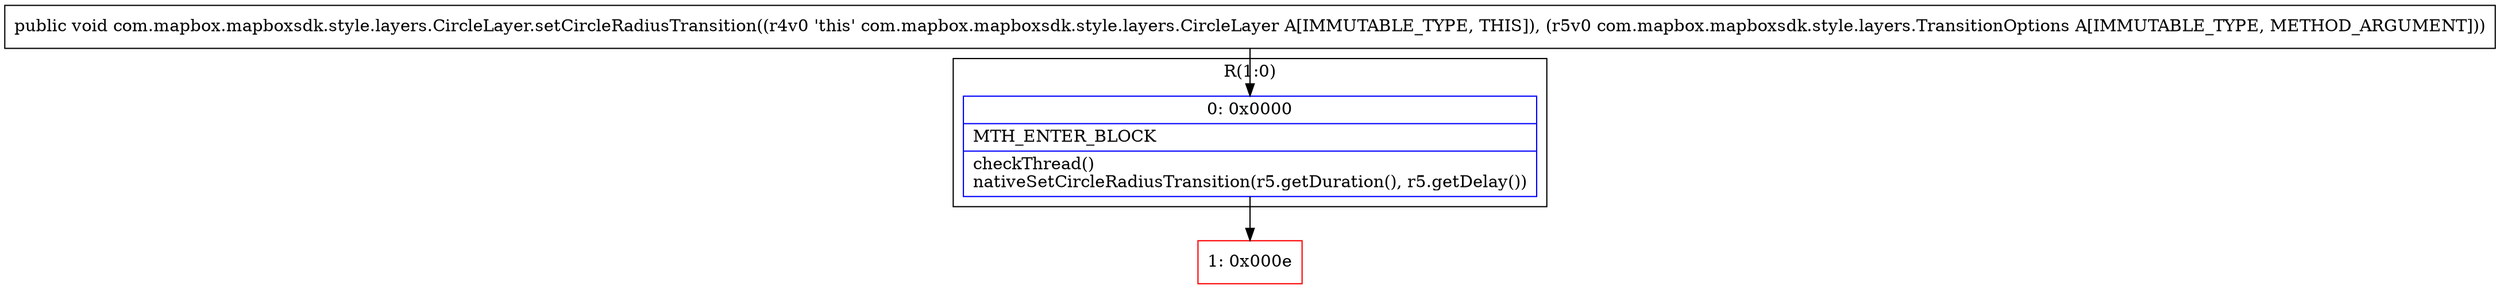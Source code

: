 digraph "CFG forcom.mapbox.mapboxsdk.style.layers.CircleLayer.setCircleRadiusTransition(Lcom\/mapbox\/mapboxsdk\/style\/layers\/TransitionOptions;)V" {
subgraph cluster_Region_439238634 {
label = "R(1:0)";
node [shape=record,color=blue];
Node_0 [shape=record,label="{0\:\ 0x0000|MTH_ENTER_BLOCK\l|checkThread()\lnativeSetCircleRadiusTransition(r5.getDuration(), r5.getDelay())\l}"];
}
Node_1 [shape=record,color=red,label="{1\:\ 0x000e}"];
MethodNode[shape=record,label="{public void com.mapbox.mapboxsdk.style.layers.CircleLayer.setCircleRadiusTransition((r4v0 'this' com.mapbox.mapboxsdk.style.layers.CircleLayer A[IMMUTABLE_TYPE, THIS]), (r5v0 com.mapbox.mapboxsdk.style.layers.TransitionOptions A[IMMUTABLE_TYPE, METHOD_ARGUMENT])) }"];
MethodNode -> Node_0;
Node_0 -> Node_1;
}

